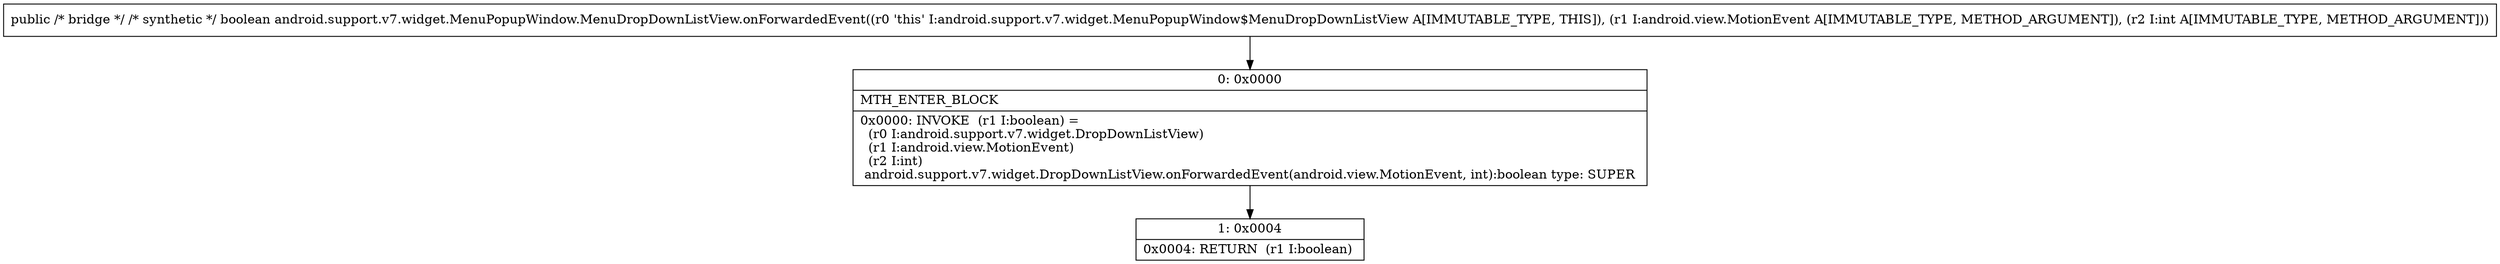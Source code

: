 digraph "CFG forandroid.support.v7.widget.MenuPopupWindow.MenuDropDownListView.onForwardedEvent(Landroid\/view\/MotionEvent;I)Z" {
Node_0 [shape=record,label="{0\:\ 0x0000|MTH_ENTER_BLOCK\l|0x0000: INVOKE  (r1 I:boolean) = \l  (r0 I:android.support.v7.widget.DropDownListView)\l  (r1 I:android.view.MotionEvent)\l  (r2 I:int)\l android.support.v7.widget.DropDownListView.onForwardedEvent(android.view.MotionEvent, int):boolean type: SUPER \l}"];
Node_1 [shape=record,label="{1\:\ 0x0004|0x0004: RETURN  (r1 I:boolean) \l}"];
MethodNode[shape=record,label="{public \/* bridge *\/ \/* synthetic *\/ boolean android.support.v7.widget.MenuPopupWindow.MenuDropDownListView.onForwardedEvent((r0 'this' I:android.support.v7.widget.MenuPopupWindow$MenuDropDownListView A[IMMUTABLE_TYPE, THIS]), (r1 I:android.view.MotionEvent A[IMMUTABLE_TYPE, METHOD_ARGUMENT]), (r2 I:int A[IMMUTABLE_TYPE, METHOD_ARGUMENT])) }"];
MethodNode -> Node_0;
Node_0 -> Node_1;
}

